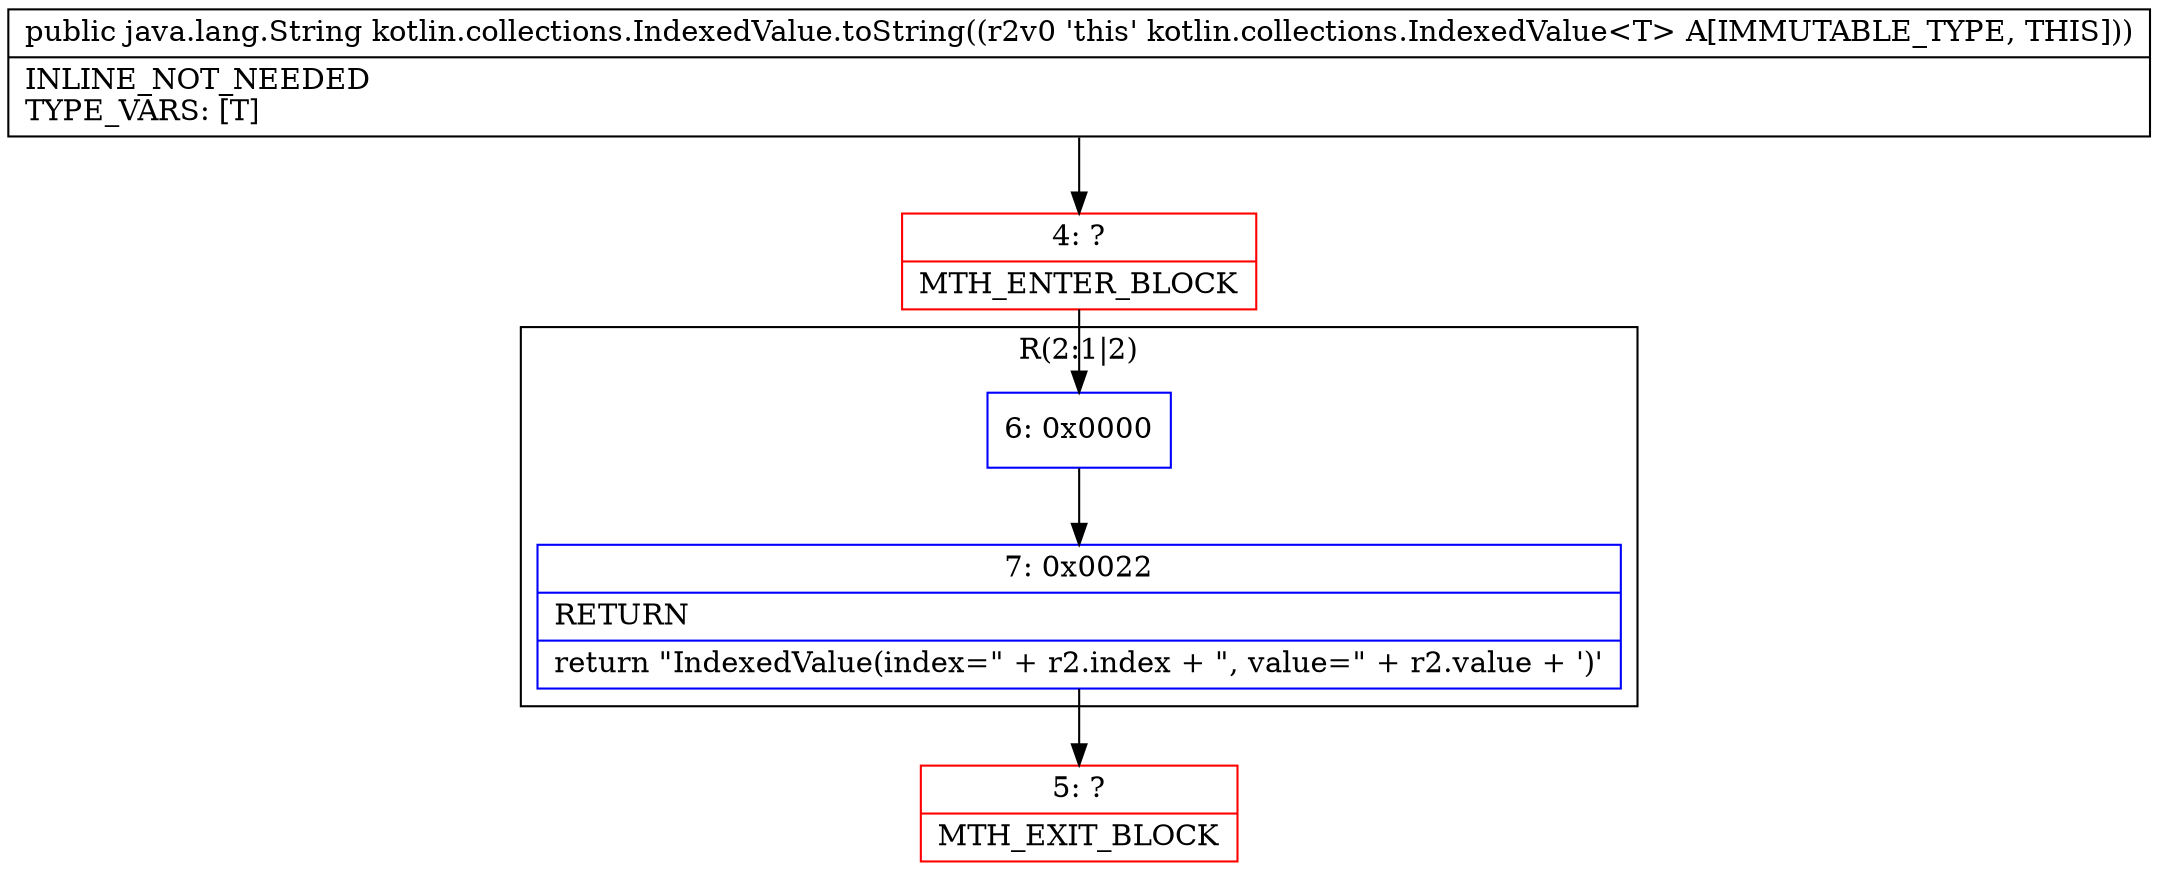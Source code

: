 digraph "CFG forkotlin.collections.IndexedValue.toString()Ljava\/lang\/String;" {
subgraph cluster_Region_1838192979 {
label = "R(2:1|2)";
node [shape=record,color=blue];
Node_6 [shape=record,label="{6\:\ 0x0000}"];
Node_7 [shape=record,label="{7\:\ 0x0022|RETURN\l|return \"IndexedValue(index=\" + r2.index + \", value=\" + r2.value + ')'\l}"];
}
Node_4 [shape=record,color=red,label="{4\:\ ?|MTH_ENTER_BLOCK\l}"];
Node_5 [shape=record,color=red,label="{5\:\ ?|MTH_EXIT_BLOCK\l}"];
MethodNode[shape=record,label="{public java.lang.String kotlin.collections.IndexedValue.toString((r2v0 'this' kotlin.collections.IndexedValue\<T\> A[IMMUTABLE_TYPE, THIS]))  | INLINE_NOT_NEEDED\lTYPE_VARS: [T]\l}"];
MethodNode -> Node_4;Node_6 -> Node_7;
Node_7 -> Node_5;
Node_4 -> Node_6;
}

